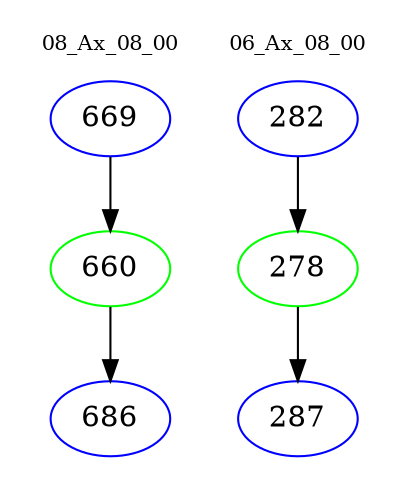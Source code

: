 digraph{
subgraph cluster_0 {
color = white
label = "08_Ax_08_00";
fontsize=10;
T0_669 [label="669", color="blue"]
T0_669 -> T0_660 [color="black"]
T0_660 [label="660", color="green"]
T0_660 -> T0_686 [color="black"]
T0_686 [label="686", color="blue"]
}
subgraph cluster_1 {
color = white
label = "06_Ax_08_00";
fontsize=10;
T1_282 [label="282", color="blue"]
T1_282 -> T1_278 [color="black"]
T1_278 [label="278", color="green"]
T1_278 -> T1_287 [color="black"]
T1_287 [label="287", color="blue"]
}
}
